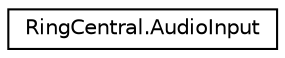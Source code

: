 digraph "Graphical Class Hierarchy"
{
 // LATEX_PDF_SIZE
  edge [fontname="Helvetica",fontsize="10",labelfontname="Helvetica",labelfontsize="10"];
  node [fontname="Helvetica",fontsize="10",shape=record];
  rankdir="LR";
  Node0 [label="RingCentral.AudioInput",height=0.2,width=0.4,color="black", fillcolor="white", style="filled",URL="$classRingCentral_1_1AudioInput.html",tooltip=" "];
}

